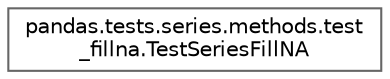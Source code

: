 digraph "Graphical Class Hierarchy"
{
 // LATEX_PDF_SIZE
  bgcolor="transparent";
  edge [fontname=Helvetica,fontsize=10,labelfontname=Helvetica,labelfontsize=10];
  node [fontname=Helvetica,fontsize=10,shape=box,height=0.2,width=0.4];
  rankdir="LR";
  Node0 [id="Node000000",label="pandas.tests.series.methods.test\l_fillna.TestSeriesFillNA",height=0.2,width=0.4,color="grey40", fillcolor="white", style="filled",URL="$d3/d0e/classpandas_1_1tests_1_1series_1_1methods_1_1test__fillna_1_1TestSeriesFillNA.html",tooltip=" "];
}
